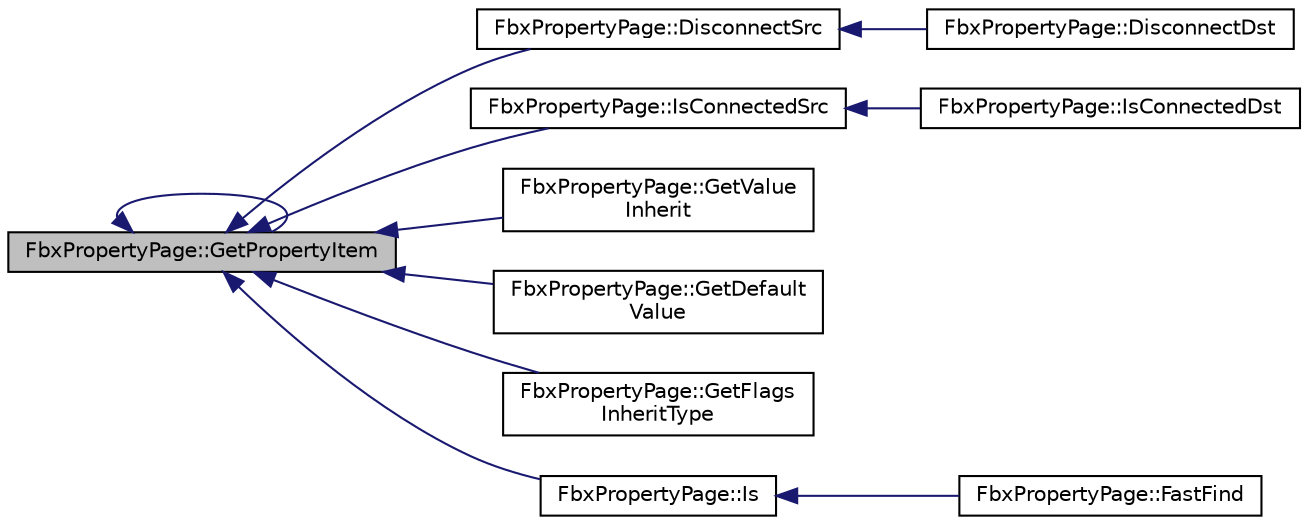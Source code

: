 digraph "FbxPropertyPage::GetPropertyItem"
{
  edge [fontname="Helvetica",fontsize="10",labelfontname="Helvetica",labelfontsize="10"];
  node [fontname="Helvetica",fontsize="10",shape=record];
  rankdir="LR";
  Node186 [label="FbxPropertyPage::GetPropertyItem",height=0.2,width=0.4,color="black", fillcolor="grey75", style="filled", fontcolor="black"];
  Node186 -> Node186 [dir="back",color="midnightblue",fontsize="10",style="solid",fontname="Helvetica"];
  Node186 -> Node187 [dir="back",color="midnightblue",fontsize="10",style="solid",fontname="Helvetica"];
  Node187 [label="FbxPropertyPage::DisconnectSrc",height=0.2,width=0.4,color="black", fillcolor="white", style="filled",URL="$class_fbx_property_page.html#a6055899e9dc5c8ef90364aef784bc7e2"];
  Node187 -> Node188 [dir="back",color="midnightblue",fontsize="10",style="solid",fontname="Helvetica"];
  Node188 [label="FbxPropertyPage::DisconnectDst",height=0.2,width=0.4,color="black", fillcolor="white", style="filled",URL="$class_fbx_property_page.html#a1954d1f34ba38a2a4bbc208650206e22"];
  Node186 -> Node189 [dir="back",color="midnightblue",fontsize="10",style="solid",fontname="Helvetica"];
  Node189 [label="FbxPropertyPage::IsConnectedSrc",height=0.2,width=0.4,color="black", fillcolor="white", style="filled",URL="$class_fbx_property_page.html#a4760ecbd7175b14dfcd21c1e379b2d2c"];
  Node189 -> Node190 [dir="back",color="midnightblue",fontsize="10",style="solid",fontname="Helvetica"];
  Node190 [label="FbxPropertyPage::IsConnectedDst",height=0.2,width=0.4,color="black", fillcolor="white", style="filled",URL="$class_fbx_property_page.html#ac637ff1244d34adf55fe0cc16eab4085"];
  Node186 -> Node191 [dir="back",color="midnightblue",fontsize="10",style="solid",fontname="Helvetica"];
  Node191 [label="FbxPropertyPage::GetValue\lInherit",height=0.2,width=0.4,color="black", fillcolor="white", style="filled",URL="$class_fbx_property_page.html#a44e32a9788c02fdafcfdbf6e698fada2"];
  Node186 -> Node192 [dir="back",color="midnightblue",fontsize="10",style="solid",fontname="Helvetica"];
  Node192 [label="FbxPropertyPage::GetDefault\lValue",height=0.2,width=0.4,color="black", fillcolor="white", style="filled",URL="$class_fbx_property_page.html#a808492bc7526ffc1ad1abb7364cbd918"];
  Node186 -> Node193 [dir="back",color="midnightblue",fontsize="10",style="solid",fontname="Helvetica"];
  Node193 [label="FbxPropertyPage::GetFlags\lInheritType",height=0.2,width=0.4,color="black", fillcolor="white", style="filled",URL="$class_fbx_property_page.html#af6cf697779791a81c63e7acb7516229d"];
  Node186 -> Node194 [dir="back",color="midnightblue",fontsize="10",style="solid",fontname="Helvetica"];
  Node194 [label="FbxPropertyPage::Is",height=0.2,width=0.4,color="black", fillcolor="white", style="filled",URL="$class_fbx_property_page.html#a8bc4d86023cb4e9d067e2d99c9911e7f"];
  Node194 -> Node195 [dir="back",color="midnightblue",fontsize="10",style="solid",fontname="Helvetica"];
  Node195 [label="FbxPropertyPage::FastFind",height=0.2,width=0.4,color="black", fillcolor="white", style="filled",URL="$class_fbx_property_page.html#a613c04018ba60d91fa1a987070035491"];
}
